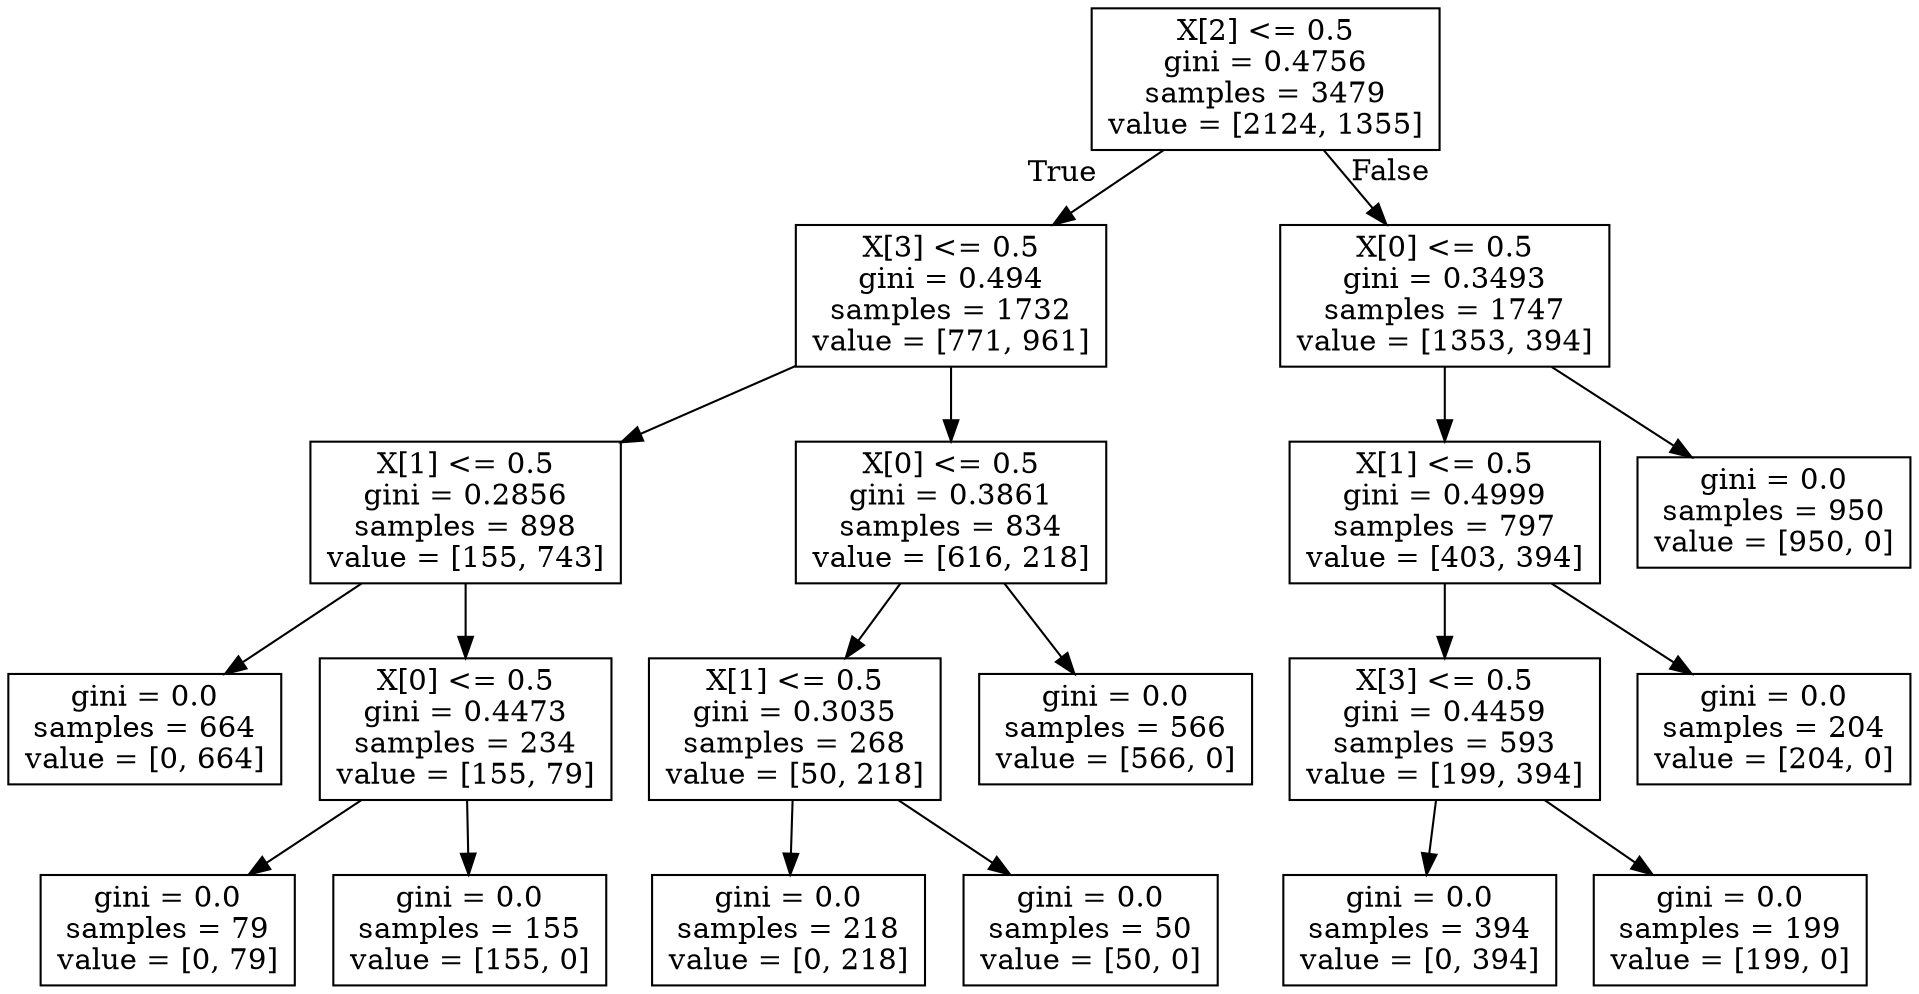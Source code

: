 digraph Tree {
node [shape=box] ;
0 [label="X[2] <= 0.5\ngini = 0.4756\nsamples = 3479\nvalue = [2124, 1355]"] ;
1 [label="X[3] <= 0.5\ngini = 0.494\nsamples = 1732\nvalue = [771, 961]"] ;
0 -> 1 [labeldistance=2.5, labelangle=45, headlabel="True"] ;
2 [label="X[1] <= 0.5\ngini = 0.2856\nsamples = 898\nvalue = [155, 743]"] ;
1 -> 2 ;
3 [label="gini = 0.0\nsamples = 664\nvalue = [0, 664]"] ;
2 -> 3 ;
4 [label="X[0] <= 0.5\ngini = 0.4473\nsamples = 234\nvalue = [155, 79]"] ;
2 -> 4 ;
5 [label="gini = 0.0\nsamples = 79\nvalue = [0, 79]"] ;
4 -> 5 ;
6 [label="gini = 0.0\nsamples = 155\nvalue = [155, 0]"] ;
4 -> 6 ;
7 [label="X[0] <= 0.5\ngini = 0.3861\nsamples = 834\nvalue = [616, 218]"] ;
1 -> 7 ;
8 [label="X[1] <= 0.5\ngini = 0.3035\nsamples = 268\nvalue = [50, 218]"] ;
7 -> 8 ;
9 [label="gini = 0.0\nsamples = 218\nvalue = [0, 218]"] ;
8 -> 9 ;
10 [label="gini = 0.0\nsamples = 50\nvalue = [50, 0]"] ;
8 -> 10 ;
11 [label="gini = 0.0\nsamples = 566\nvalue = [566, 0]"] ;
7 -> 11 ;
12 [label="X[0] <= 0.5\ngini = 0.3493\nsamples = 1747\nvalue = [1353, 394]"] ;
0 -> 12 [labeldistance=2.5, labelangle=-45, headlabel="False"] ;
13 [label="X[1] <= 0.5\ngini = 0.4999\nsamples = 797\nvalue = [403, 394]"] ;
12 -> 13 ;
14 [label="X[3] <= 0.5\ngini = 0.4459\nsamples = 593\nvalue = [199, 394]"] ;
13 -> 14 ;
15 [label="gini = 0.0\nsamples = 394\nvalue = [0, 394]"] ;
14 -> 15 ;
16 [label="gini = 0.0\nsamples = 199\nvalue = [199, 0]"] ;
14 -> 16 ;
17 [label="gini = 0.0\nsamples = 204\nvalue = [204, 0]"] ;
13 -> 17 ;
18 [label="gini = 0.0\nsamples = 950\nvalue = [950, 0]"] ;
12 -> 18 ;
}